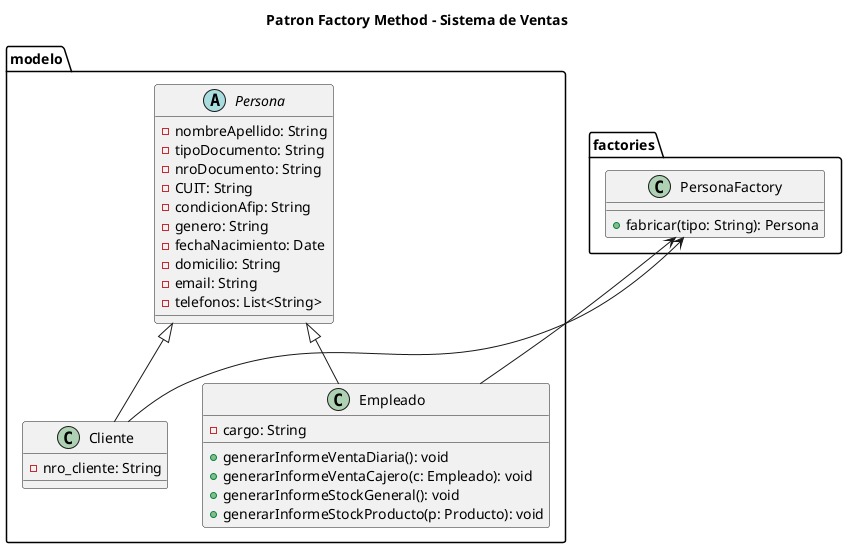 @startuml
title Patron Factory Method - Sistema de Ventas
package modelo {
   abstract class Persona {
    -nombreApellido: String
    -tipoDocumento: String
    -nroDocumento: String
    -CUIT: String
    -condicionAfip: String
    -genero: String
    -fechaNacimiento: Date
    -domicilio: String
    -email: String
    -telefonos: List<String>
  }

  class Cliente {
    -nro_cliente: String
  }

  class Empleado {
    -cargo: String
    +generarInformeVentaDiaria(): void
    +generarInformeVentaCajero(c: Empleado): void
    +generarInformeStockGeneral(): void
    +generarInformeStockProducto(p: Producto): void
  }

  Persona <|-- Cliente
  Persona <|-- Empleado
}

package factories {
  class PersonaFactory {
    +fabricar(tipo: String): Persona
  }

  ' Relación entre las fábricas y las clases de persona
  PersonaFactory <-- Cliente
  PersonaFactory <-- Empleado
}
@enduml
